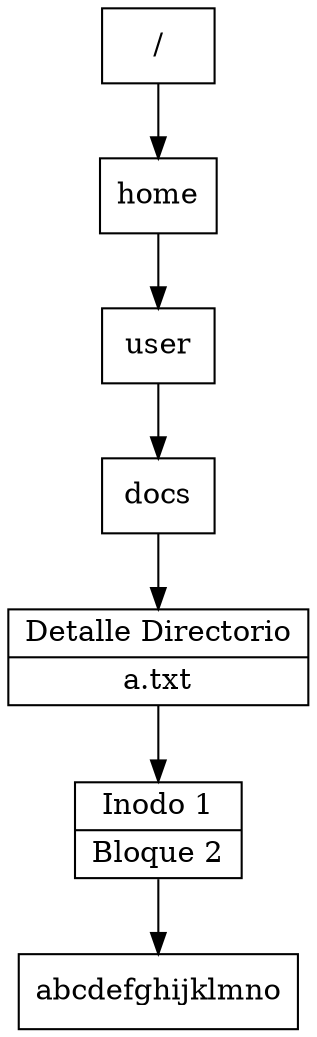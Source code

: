 digraph g{
carpeta0 [shape = box label = "/"];
carpeta0 -> carpeta1;
carpeta1 [shape = box label = "home"];
carpeta1 -> carpeta2;
carpeta2 [shape = box label = "user"];
carpeta2 -> carpeta3;
carpeta3 [shape = box label = "docs"];
detalle1 [shape = record label= "{Detalle Directorio|<inodo1>a.txt}"];
carpeta3 -> detalle1;
detalle1 -> inodo1:ind1;
inodo1 [shape = record label = "{<ind1>Inodo 1 | <inbb2>Bloque 2}"];
bb2 [ shape = box label = "abcdefghijklmno"];
inodo1:inbb2 -> bb2;
}